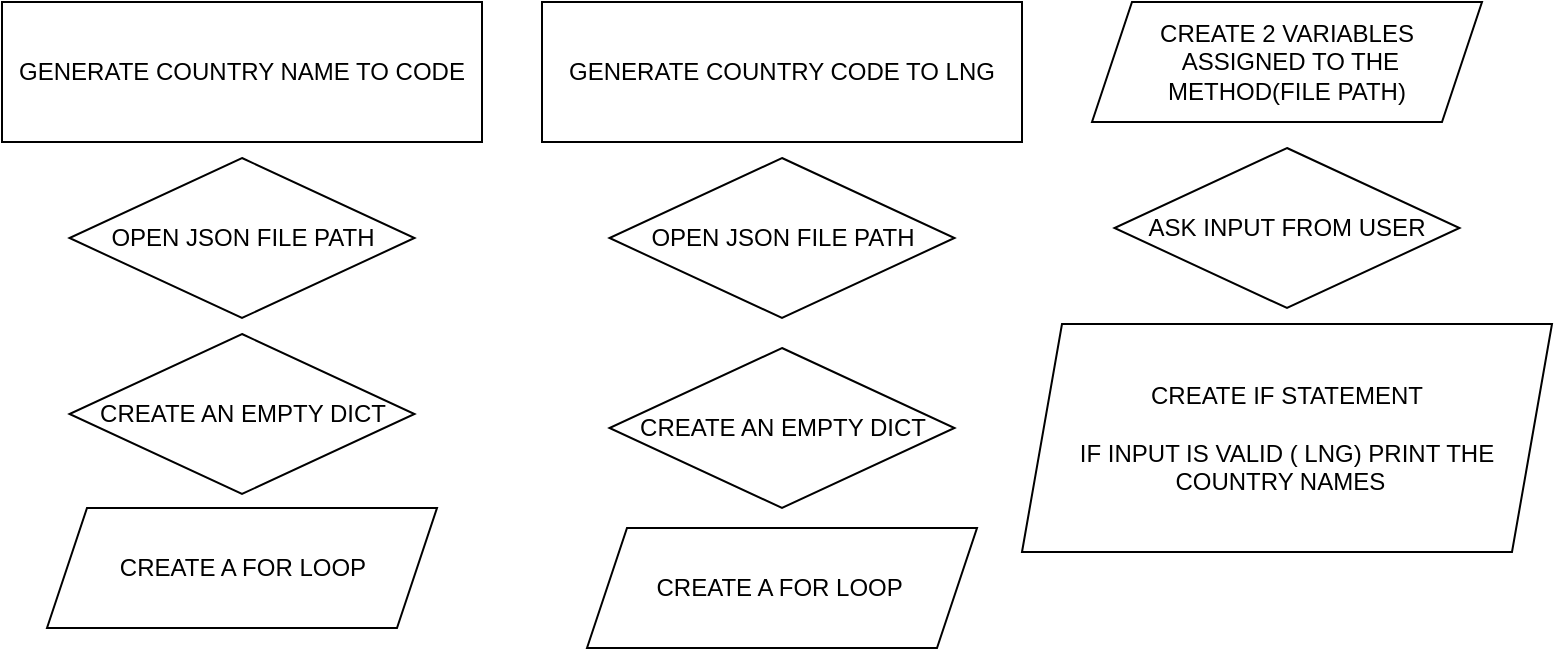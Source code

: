 <mxfile version="14.9.1" type="github">
  <diagram id="jXdP7-E08VQG8q39Ei_y" name="Page-1">
    <mxGraphModel dx="1666" dy="1071" grid="1" gridSize="10" guides="1" tooltips="1" connect="1" arrows="1" fold="1" page="1" pageScale="1" pageWidth="827" pageHeight="1169" math="0" shadow="0">
      <root>
        <mxCell id="0" />
        <mxCell id="1" parent="0" />
        <mxCell id="hGmCW8Nn7ZMroIDvWrau-2" value="GENERATE COUNTRY NAME TO CODE" style="rounded=0;whiteSpace=wrap;html=1;" vertex="1" parent="1">
          <mxGeometry x="40" y="40" width="240" height="70" as="geometry" />
        </mxCell>
        <mxCell id="hGmCW8Nn7ZMroIDvWrau-3" value="OPEN JSON FILE PATH" style="rhombus;whiteSpace=wrap;html=1;" vertex="1" parent="1">
          <mxGeometry x="73.75" y="118" width="172.5" height="80" as="geometry" />
        </mxCell>
        <mxCell id="hGmCW8Nn7ZMroIDvWrau-4" value="CREATE AN EMPTY DICT" style="rhombus;whiteSpace=wrap;html=1;" vertex="1" parent="1">
          <mxGeometry x="73.75" y="206" width="172.5" height="80" as="geometry" />
        </mxCell>
        <mxCell id="hGmCW8Nn7ZMroIDvWrau-6" value="CREATE A FOR LOOP &lt;br&gt;" style="shape=parallelogram;perimeter=parallelogramPerimeter;whiteSpace=wrap;html=1;fixedSize=1;" vertex="1" parent="1">
          <mxGeometry x="62.5" y="293" width="195" height="60" as="geometry" />
        </mxCell>
        <mxCell id="hGmCW8Nn7ZMroIDvWrau-7" value="GENERATE COUNTRY CODE TO LNG" style="rounded=0;whiteSpace=wrap;html=1;" vertex="1" parent="1">
          <mxGeometry x="310" y="40" width="240" height="70" as="geometry" />
        </mxCell>
        <mxCell id="hGmCW8Nn7ZMroIDvWrau-8" value="OPEN JSON FILE PATH" style="rhombus;whiteSpace=wrap;html=1;" vertex="1" parent="1">
          <mxGeometry x="343.75" y="118" width="172.5" height="80" as="geometry" />
        </mxCell>
        <mxCell id="hGmCW8Nn7ZMroIDvWrau-9" value="CREATE AN EMPTY DICT" style="rhombus;whiteSpace=wrap;html=1;" vertex="1" parent="1">
          <mxGeometry x="343.75" y="213" width="172.5" height="80" as="geometry" />
        </mxCell>
        <mxCell id="hGmCW8Nn7ZMroIDvWrau-10" value="CREATE A FOR LOOP&amp;nbsp;" style="shape=parallelogram;perimeter=parallelogramPerimeter;whiteSpace=wrap;html=1;fixedSize=1;" vertex="1" parent="1">
          <mxGeometry x="332.5" y="303" width="195" height="60" as="geometry" />
        </mxCell>
        <mxCell id="hGmCW8Nn7ZMroIDvWrau-12" value="CREATE 2 VARIABLES &amp;nbsp;ASSIGNED TO THE METHOD(FILE PATH)" style="shape=parallelogram;perimeter=parallelogramPerimeter;whiteSpace=wrap;html=1;fixedSize=1;" vertex="1" parent="1">
          <mxGeometry x="585" y="40" width="195" height="60" as="geometry" />
        </mxCell>
        <mxCell id="hGmCW8Nn7ZMroIDvWrau-13" value="ASK INPUT FROM USER" style="rhombus;whiteSpace=wrap;html=1;" vertex="1" parent="1">
          <mxGeometry x="596.25" y="113" width="172.5" height="80" as="geometry" />
        </mxCell>
        <mxCell id="hGmCW8Nn7ZMroIDvWrau-14" value="CREATE IF STATEMENT&lt;br&gt;&amp;nbsp;&amp;nbsp;&lt;br&gt;IF INPUT IS VALID ( LNG) PRINT THE COUNTRY NAMES&amp;nbsp;&amp;nbsp;" style="shape=parallelogram;perimeter=parallelogramPerimeter;whiteSpace=wrap;html=1;fixedSize=1;" vertex="1" parent="1">
          <mxGeometry x="550" y="201" width="265" height="114" as="geometry" />
        </mxCell>
      </root>
    </mxGraphModel>
  </diagram>
</mxfile>
